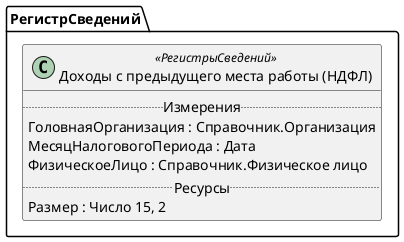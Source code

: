﻿@startuml ДоходыПредыдущегоМестаРаботыНДФЛ
'!include templates.wsd
'..\include templates.wsd
class РегистрСведений.ДоходыПредыдущегоМестаРаботыНДФЛ as "Доходы с предыдущего места работы (НДФЛ)" <<РегистрыСведений>>
{
..Измерения..
ГоловнаяОрганизация : Справочник.Организация
МесяцНалоговогоПериода : Дата
ФизическоеЛицо : Справочник.Физическое лицо
..Ресурсы..
Размер : Число 15, 2
}
@enduml
